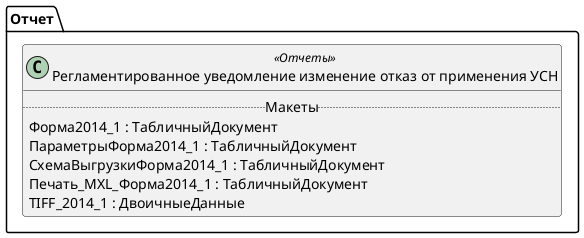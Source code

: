 ﻿@startuml РегламентированноеУведомлениеОтказОтУСН
'!include templates.wsd
'..\include templates.wsd
class Отчет.РегламентированноеУведомлениеОтказОтУСН as "Регламентированное уведомление изменение отказ от применения УСН" <<Отчеты>>
{
..Макеты..
Форма2014_1 : ТабличныйДокумент
ПараметрыФорма2014_1 : ТабличныйДокумент
СхемаВыгрузкиФорма2014_1 : ТабличныйДокумент
Печать_MXL_Форма2014_1 : ТабличныйДокумент
TIFF_2014_1 : ДвоичныеДанные
}
@enduml
